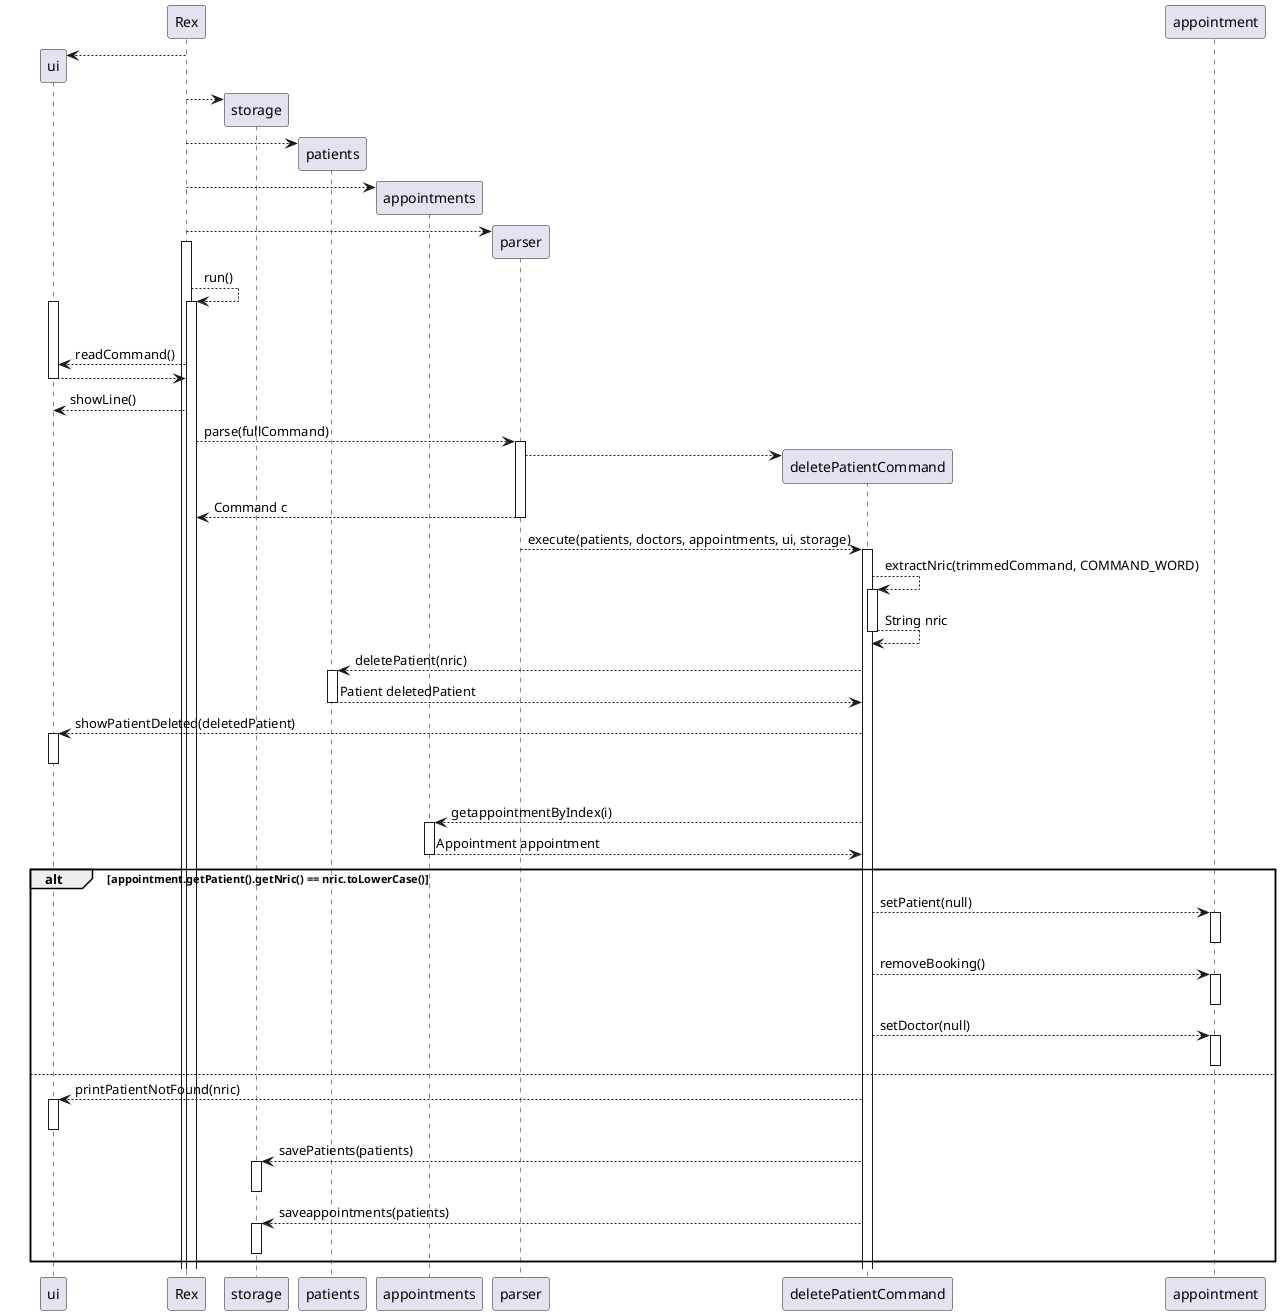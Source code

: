 @startuml
Create ui
Rex --> ui 

Create storage
Rex --> storage 

Create patients
Rex --> patients  

Create appointments
Rex --> appointments

Create parser
Rex --> parser



Activate Rex
Rex --> Rex : run()
Activate Rex
Activate ui
loop !isExit
    Rex --> ui : readCommand()
    ui --> Rex
    Deactivate ui

    Rex --> ui : showLine()
    Rex --> parser : parse(fullCommand)
    Activate parser
    Create deletePatientCommand
    parser --> deletePatientCommand
    parser --> Rex : Command c
    Deactivate parser
    parser --> deletePatientCommand : execute(patients, doctors, appointments, ui, storage)
    Activate deletePatientCommand
    deletePatientCommand --> deletePatientCommand : extractNric(trimmedCommand, COMMAND_WORD)
    Activate deletePatientCommand
    deletePatientCommand --> deletePatientCommand : String nric
    Deactivate deletePatientCommand

    deletePatientCommand --> patients : deletePatient(nric)
    Activate patients
    patients --> deletePatientCommand : Patient deletedPatient
    Deactivate patients

    deletePatientCommand --> ui : showPatientDeleted(deletedPatient)
    Activate ui
    Deactivate ui

    loop i=0; i<appointments.getSize(); i++
        deletePatientCommand --> appointments : getappointmentByIndex(i)
        Activate appointments
        appointments --> deletePatientCommand : Appointment appointment
        Deactivate appointments
        alt appointment.getPatient().getNric() == nric.toLowerCase()
            deletePatientCommand --> appointment : setPatient(null)
            Activate appointment
            Deactivate appointment

            deletePatientCommand --> appointment : removeBooking()
            Activate appointment
            Deactivate appointment

            deletePatientCommand --> appointment : setDoctor(null)
            Activate appointment
            Deactivate appointment
        else
            deletePatientCommand --> ui : printPatientNotFound(nric)
            Activate ui
            Deactivate ui
        deletePatientCommand --> storage : savePatients(patients)
        Activate storage
        Deactivate storage

        deletePatientCommand --> storage : saveappointments(patients)
        Activate storage
        Deactivate storage





end loop




@enduml

alt words[0] == ExitCommand.COMMAND_WORD
        Create ExitCommand
        parser --> ExitCommand : new
    else words[0] == BookApptCommand.COMMAND_WORD
        Create BookApptCommand
        parser --> BookApptCommand : new
    else words[0] == AddPatientCommand.COMMAND_WORD
            Create AddPatientCommand
            parser --> AddPatientCommand : new
    else words[0] == CreateApptCommand.COMMAND_WORD
            Create CreateApptCommand
            parser --> CreateApptCommand : new
    else words[0] == EditPatientCommand.COMMAND_WORD
                Create EditPatientCommand
                parser --> EditPatientCommand : new
    else words[0] == deletePatientCommand.COMMAND_WORD
                Create deletePatientCommand
                parser --> deletePatientCommand : new
    else words[0] == ListApptCommand.COMMAND_WORD
                    Create ListApptCommand
                    parser --> ListApptCommand : new
    else words[0] == ListPatientCommand.COMMAND_WORD
                    Create ListPatientCommand
                    parser --> ListPatientCommand : new
    else words[0] == RetrievePatientCommand.COMMAND_WORD
                    Create RetrievePatientCommand
                    parser --> RetrievePatientCommand : new
    else words[0] == AddDoctorCommand.COMMAND_WORD
                    Create AddDoctorCommand
                    parser --> AddDoctorCommand : new
    else words[0] == EditApptCommand.COMMAND_WORD
                        Create EditApptCommand
                        parser --> EditApptCommand : new